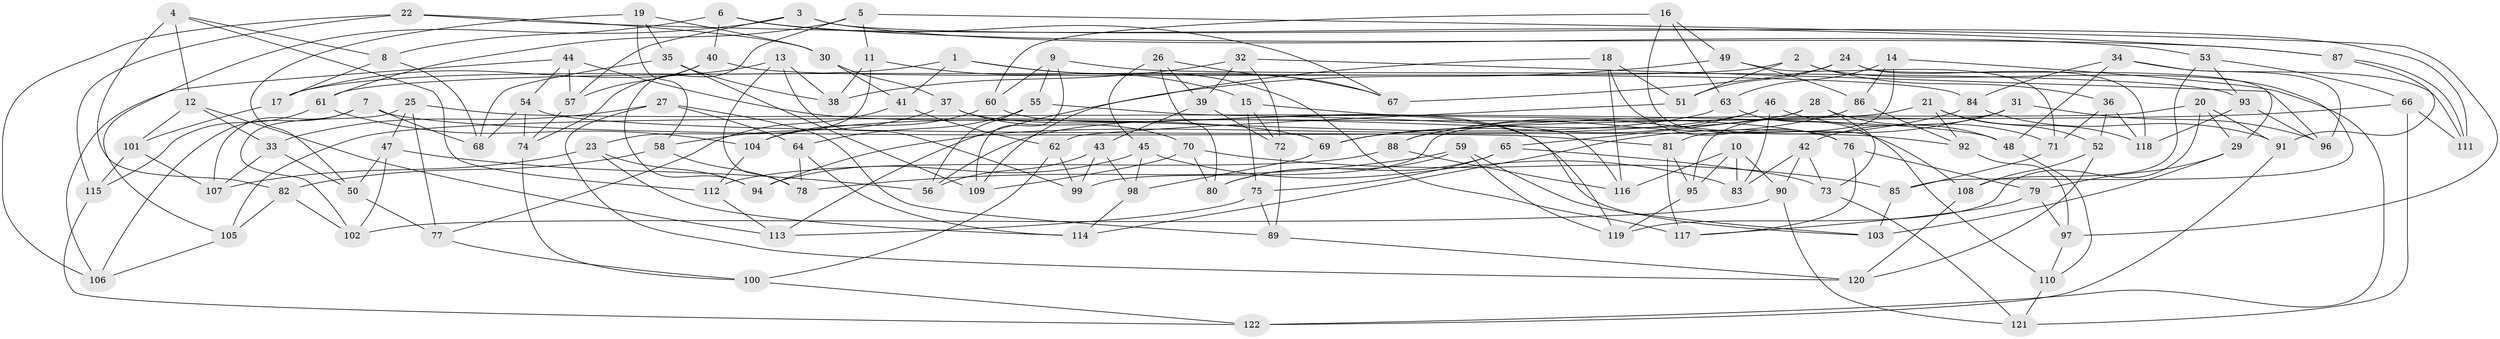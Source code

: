 // Generated by graph-tools (version 1.1) at 2025/11/02/27/25 16:11:42]
// undirected, 122 vertices, 244 edges
graph export_dot {
graph [start="1"]
  node [color=gray90,style=filled];
  1;
  2;
  3;
  4;
  5;
  6;
  7;
  8;
  9;
  10;
  11;
  12;
  13;
  14;
  15;
  16;
  17;
  18;
  19;
  20;
  21;
  22;
  23;
  24;
  25;
  26;
  27;
  28;
  29;
  30;
  31;
  32;
  33;
  34;
  35;
  36;
  37;
  38;
  39;
  40;
  41;
  42;
  43;
  44;
  45;
  46;
  47;
  48;
  49;
  50;
  51;
  52;
  53;
  54;
  55;
  56;
  57;
  58;
  59;
  60;
  61;
  62;
  63;
  64;
  65;
  66;
  67;
  68;
  69;
  70;
  71;
  72;
  73;
  74;
  75;
  76;
  77;
  78;
  79;
  80;
  81;
  82;
  83;
  84;
  85;
  86;
  87;
  88;
  89;
  90;
  91;
  92;
  93;
  94;
  95;
  96;
  97;
  98;
  99;
  100;
  101;
  102;
  103;
  104;
  105;
  106;
  107;
  108;
  109;
  110;
  111;
  112;
  113;
  114;
  115;
  116;
  117;
  118;
  119;
  120;
  121;
  122;
  1 -- 67;
  1 -- 117;
  1 -- 41;
  1 -- 17;
  2 -- 61;
  2 -- 51;
  2 -- 85;
  2 -- 36;
  3 -- 111;
  3 -- 53;
  3 -- 105;
  3 -- 57;
  4 -- 8;
  4 -- 82;
  4 -- 12;
  4 -- 112;
  5 -- 97;
  5 -- 61;
  5 -- 11;
  5 -- 94;
  6 -- 67;
  6 -- 40;
  6 -- 8;
  6 -- 87;
  7 -- 107;
  7 -- 106;
  7 -- 68;
  7 -- 92;
  8 -- 17;
  8 -- 68;
  9 -- 55;
  9 -- 60;
  9 -- 93;
  9 -- 109;
  10 -- 116;
  10 -- 95;
  10 -- 83;
  10 -- 90;
  11 -- 15;
  11 -- 23;
  11 -- 38;
  12 -- 33;
  12 -- 101;
  12 -- 113;
  13 -- 99;
  13 -- 17;
  13 -- 78;
  13 -- 38;
  14 -- 81;
  14 -- 63;
  14 -- 86;
  14 -- 122;
  15 -- 75;
  15 -- 72;
  15 -- 76;
  16 -- 63;
  16 -- 108;
  16 -- 49;
  16 -- 60;
  17 -- 101;
  18 -- 116;
  18 -- 51;
  18 -- 109;
  18 -- 76;
  19 -- 30;
  19 -- 58;
  19 -- 35;
  19 -- 50;
  20 -- 29;
  20 -- 119;
  20 -- 91;
  20 -- 99;
  21 -- 52;
  21 -- 92;
  21 -- 118;
  21 -- 105;
  22 -- 87;
  22 -- 115;
  22 -- 30;
  22 -- 106;
  23 -- 107;
  23 -- 114;
  23 -- 94;
  24 -- 67;
  24 -- 51;
  24 -- 118;
  24 -- 29;
  25 -- 47;
  25 -- 77;
  25 -- 48;
  25 -- 102;
  26 -- 80;
  26 -- 67;
  26 -- 45;
  26 -- 39;
  27 -- 120;
  27 -- 89;
  27 -- 64;
  27 -- 33;
  28 -- 56;
  28 -- 48;
  28 -- 73;
  28 -- 65;
  29 -- 79;
  29 -- 103;
  30 -- 41;
  30 -- 37;
  31 -- 114;
  31 -- 96;
  31 -- 95;
  31 -- 42;
  32 -- 39;
  32 -- 96;
  32 -- 38;
  32 -- 72;
  33 -- 107;
  33 -- 50;
  34 -- 48;
  34 -- 96;
  34 -- 84;
  34 -- 111;
  35 -- 109;
  35 -- 38;
  35 -- 68;
  36 -- 71;
  36 -- 118;
  36 -- 52;
  37 -- 70;
  37 -- 58;
  37 -- 103;
  39 -- 43;
  39 -- 72;
  40 -- 57;
  40 -- 74;
  40 -- 84;
  41 -- 62;
  41 -- 77;
  42 -- 73;
  42 -- 83;
  42 -- 90;
  43 -- 56;
  43 -- 98;
  43 -- 99;
  44 -- 106;
  44 -- 57;
  44 -- 69;
  44 -- 54;
  45 -- 98;
  45 -- 94;
  45 -- 83;
  46 -- 71;
  46 -- 94;
  46 -- 83;
  46 -- 69;
  47 -- 56;
  47 -- 50;
  47 -- 102;
  48 -- 110;
  49 -- 113;
  49 -- 71;
  49 -- 86;
  50 -- 77;
  51 -- 62;
  52 -- 120;
  52 -- 108;
  53 -- 93;
  53 -- 66;
  53 -- 108;
  54 -- 68;
  54 -- 81;
  54 -- 74;
  55 -- 56;
  55 -- 116;
  55 -- 64;
  57 -- 74;
  58 -- 78;
  58 -- 82;
  59 -- 119;
  59 -- 80;
  59 -- 103;
  59 -- 78;
  60 -- 104;
  60 -- 119;
  61 -- 104;
  61 -- 115;
  62 -- 100;
  62 -- 99;
  63 -- 104;
  63 -- 110;
  64 -- 78;
  64 -- 114;
  65 -- 75;
  65 -- 80;
  65 -- 73;
  66 -- 69;
  66 -- 111;
  66 -- 121;
  69 -- 98;
  70 -- 109;
  70 -- 80;
  70 -- 85;
  71 -- 85;
  72 -- 89;
  73 -- 121;
  74 -- 100;
  75 -- 89;
  75 -- 113;
  76 -- 79;
  76 -- 117;
  77 -- 100;
  79 -- 117;
  79 -- 97;
  81 -- 95;
  81 -- 117;
  82 -- 105;
  82 -- 102;
  84 -- 88;
  84 -- 91;
  85 -- 103;
  86 -- 88;
  86 -- 92;
  87 -- 91;
  87 -- 111;
  88 -- 116;
  88 -- 112;
  89 -- 120;
  90 -- 121;
  90 -- 102;
  91 -- 122;
  92 -- 97;
  93 -- 118;
  93 -- 96;
  95 -- 119;
  97 -- 110;
  98 -- 114;
  100 -- 122;
  101 -- 115;
  101 -- 107;
  104 -- 112;
  105 -- 106;
  108 -- 120;
  110 -- 121;
  112 -- 113;
  115 -- 122;
}
